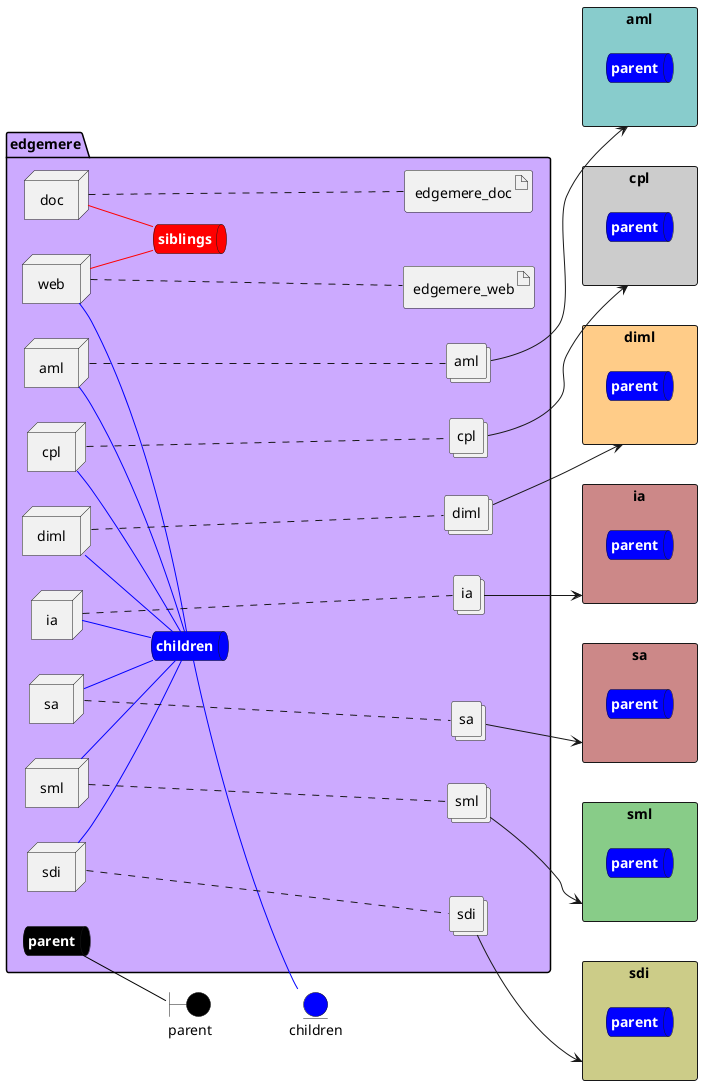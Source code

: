 @startuml

left to right direction


boundary parent #black


entity children #blue

rectangle "aml" as amlStack #88cccc {
    queue amlStacksnet #blue [
        <b><color:white>parent</color></b>
    ]
}
rectangle "cpl" as cplStack #cccccc {
    queue cplStacksnet #blue [
        <b><color:white>parent</color></b>
    ]
}
rectangle "diml" as dimlStack #ffcc88 {
    queue dimlStacksnet #blue [
        <b><color:white>parent</color></b>
    ]
}
rectangle "ia" as iaStack #cc8888 {
    queue iaStacksnet #blue [
        <b><color:white>parent</color></b>
    ]
}
rectangle "sa" as saStack #cc8888 {
    queue saStacksnet #blue [
        <b><color:white>parent</color></b>
    ]
}
rectangle "sml" as smlStack #88cc88 {
    queue smlStacksnet #blue [
        <b><color:white>parent</color></b>
    ]
}
rectangle "sdi" as sdiStack #cccc88 {
    queue sdiStacksnet #blue [
        <b><color:white>parent</color></b>
    ]
}



package "edgemere" #ccaaff {
    queue parentnet #black [
            <b><color:white>parent</color></b>
    ]
    
    parentnet -[#black]- parent
    
    queue childrennet #blue [
            <b><color:white>children</color></b>
    ]
    
    childrennet -[#blue]- children
    
    queue siblingsnet #red [
            <b><color:white>siblings</color></b>
    ]
    

node "aml" as amlService
node "cpl" as cplService
node "diml" as dimlService
node "ia" as iaService
node "sa" as saService
node "sml" as smlService
node "sdi" as sdiService
node "web" as webService
node "doc" as docService

        collections "aml" as amlimage
            collections "cpl" as cplimage
            collections "diml" as dimlimage
            collections "ia" as iaimage
            collections "sa" as saimage
            collections "sml" as smlimage
            collections "sdi" as sdiimage
    
        artifact "edgemere_web" as edgemere_webimage
    
        artifact "edgemere_doc" as edgemere_docimage
    
}

amlService -[#blue]- childrennet

cplService -[#blue]- childrennet

dimlService -[#blue]- childrennet

iaService -[#blue]- childrennet

saService -[#blue]- childrennet

smlService -[#blue]- childrennet

sdiService -[#blue]- childrennet

webService -[#blue]- childrennet

webService -[#red]- siblingsnet

docService -[#red]- siblingsnet
amlService .... amlimage
cplService .... cplimage
dimlService .... dimlimage
iaService .... iaimage
saService .... saimage
smlService .... smlimage
sdiService .... sdiimage
webService .... edgemere_webimage
docService .... edgemere_docimage

amlimage --> amlStack
    
cplimage --> cplStack
    
dimlimage --> dimlStack
    
iaimage --> iaStack
    
saimage --> saStack
    
smlimage --> smlStack
    
sdiimage --> sdiStack
    

@enduml
